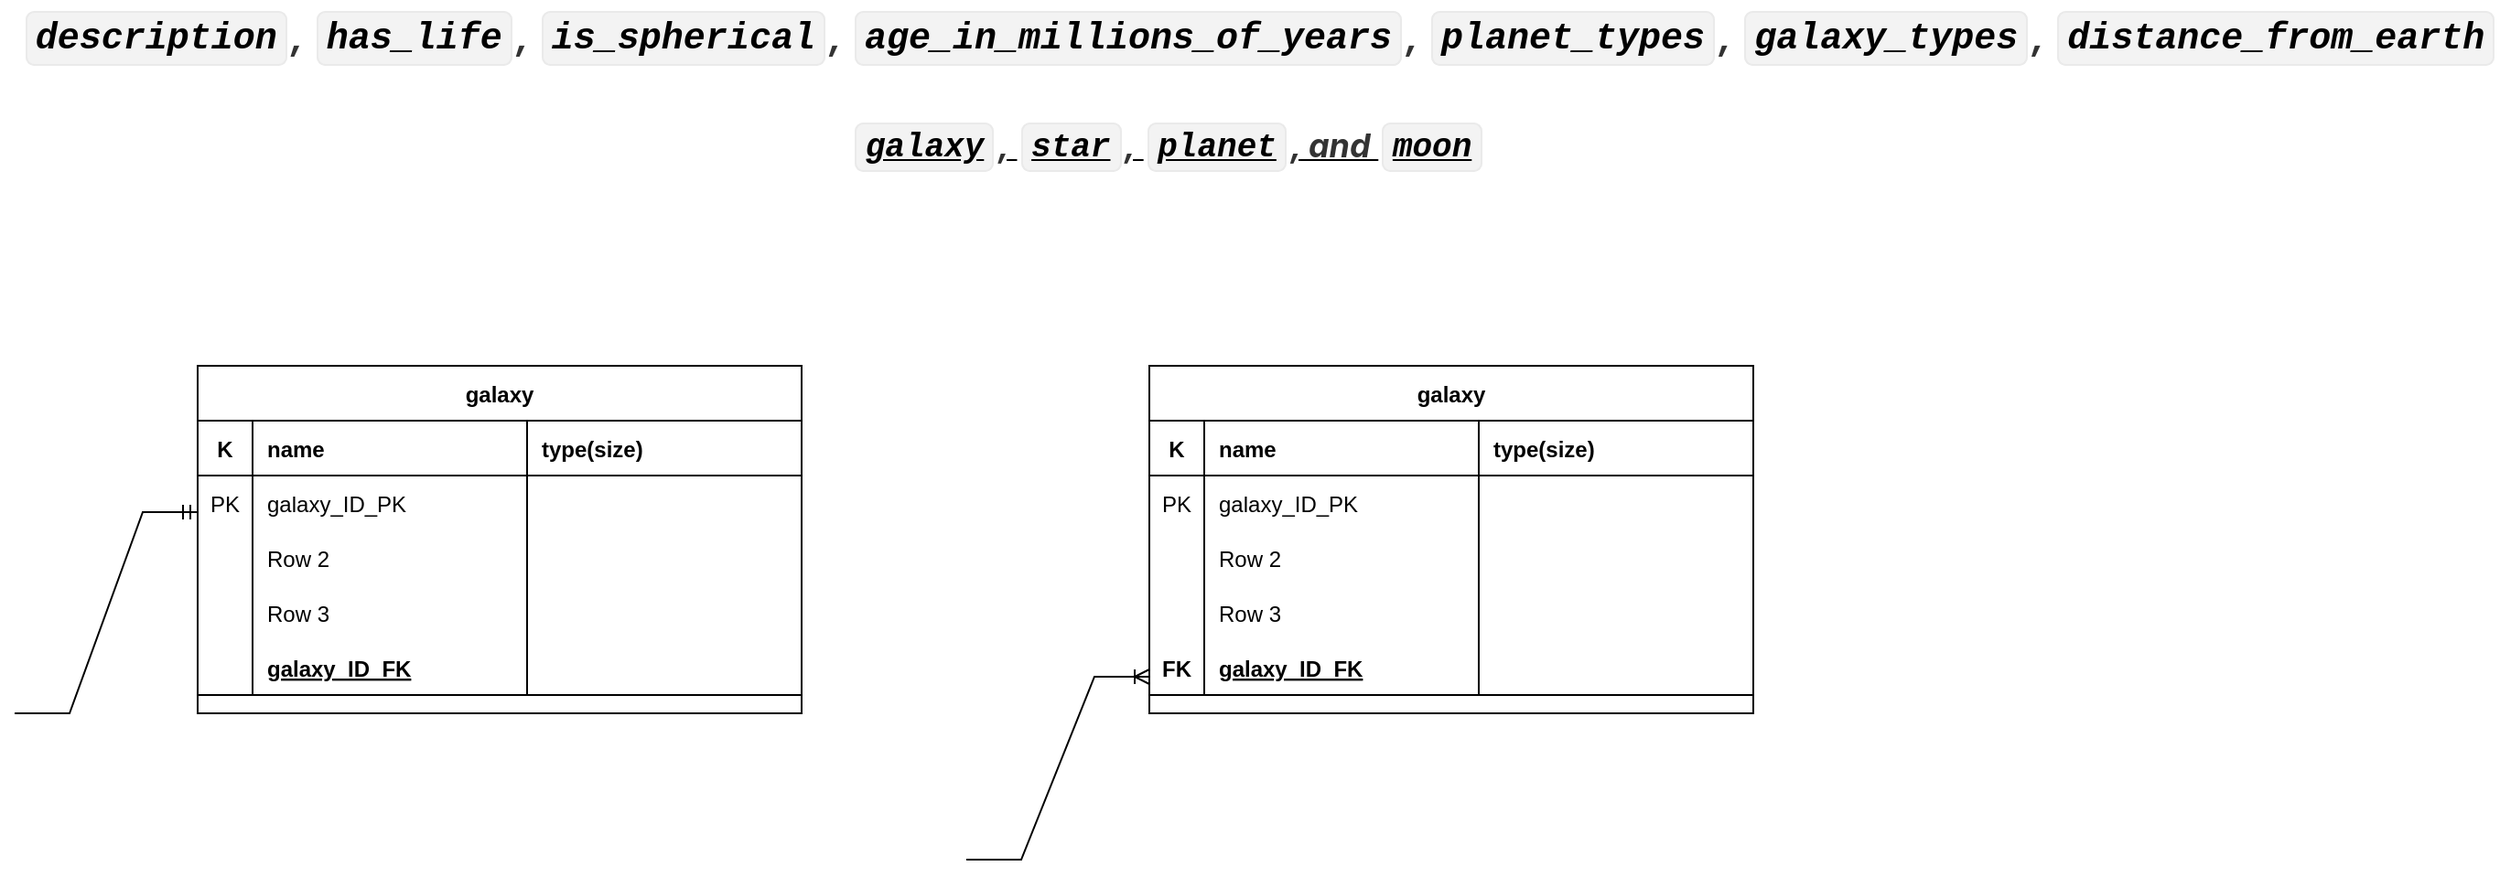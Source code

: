 <mxfile version="20.2.7" type="github">
  <diagram id="uotSILnn2XqaB6oI9mt4" name="Page-1">
    <mxGraphModel dx="1865" dy="579" grid="1" gridSize="10" guides="1" tooltips="1" connect="1" arrows="1" fold="1" page="1" pageScale="1" pageWidth="827" pageHeight="1169" math="0" shadow="0">
      <root>
        <mxCell id="0" />
        <mxCell id="1" parent="0" />
        <mxCell id="g8Bvd32QQFG1Y6l2gwTf-1" value="galaxy" style="shape=table;startSize=30;container=1;collapsible=1;childLayout=tableLayout;fixedRows=1;rowLines=0;fontStyle=1;align=center;resizeLast=1;" vertex="1" parent="1">
          <mxGeometry x="-360" y="230" width="330" height="190" as="geometry" />
        </mxCell>
        <mxCell id="g8Bvd32QQFG1Y6l2gwTf-2" value="" style="shape=tableRow;horizontal=0;startSize=0;swimlaneHead=0;swimlaneBody=0;fillColor=none;collapsible=0;dropTarget=0;points=[[0,0.5],[1,0.5]];portConstraint=eastwest;top=0;left=0;right=0;bottom=1;" vertex="1" parent="g8Bvd32QQFG1Y6l2gwTf-1">
          <mxGeometry y="30" width="330" height="30" as="geometry" />
        </mxCell>
        <mxCell id="g8Bvd32QQFG1Y6l2gwTf-3" value="K" style="shape=partialRectangle;connectable=0;fillColor=none;top=0;left=0;bottom=0;right=0;fontStyle=1;overflow=hidden;" vertex="1" parent="g8Bvd32QQFG1Y6l2gwTf-2">
          <mxGeometry width="30" height="30" as="geometry">
            <mxRectangle width="30" height="30" as="alternateBounds" />
          </mxGeometry>
        </mxCell>
        <mxCell id="g8Bvd32QQFG1Y6l2gwTf-4" value="name" style="shape=partialRectangle;connectable=0;fillColor=none;top=0;left=0;bottom=0;right=0;align=left;spacingLeft=6;fontStyle=1;overflow=hidden;" vertex="1" parent="g8Bvd32QQFG1Y6l2gwTf-2">
          <mxGeometry x="30" width="150" height="30" as="geometry">
            <mxRectangle width="150" height="30" as="alternateBounds" />
          </mxGeometry>
        </mxCell>
        <mxCell id="g8Bvd32QQFG1Y6l2gwTf-19" value="type(size)" style="shape=partialRectangle;connectable=0;fillColor=none;top=0;left=0;bottom=0;right=0;align=left;spacingLeft=6;fontStyle=1;overflow=hidden;" vertex="1" parent="g8Bvd32QQFG1Y6l2gwTf-2">
          <mxGeometry x="180" width="150" height="30" as="geometry">
            <mxRectangle width="150" height="30" as="alternateBounds" />
          </mxGeometry>
        </mxCell>
        <mxCell id="g8Bvd32QQFG1Y6l2gwTf-5" value="" style="shape=tableRow;horizontal=0;startSize=0;swimlaneHead=0;swimlaneBody=0;fillColor=none;collapsible=0;dropTarget=0;points=[[0,0.5],[1,0.5]];portConstraint=eastwest;top=0;left=0;right=0;bottom=0;" vertex="1" parent="g8Bvd32QQFG1Y6l2gwTf-1">
          <mxGeometry y="60" width="330" height="30" as="geometry" />
        </mxCell>
        <mxCell id="g8Bvd32QQFG1Y6l2gwTf-6" value="PK" style="shape=partialRectangle;connectable=0;fillColor=none;top=0;left=0;bottom=0;right=0;editable=1;overflow=hidden;" vertex="1" parent="g8Bvd32QQFG1Y6l2gwTf-5">
          <mxGeometry width="30" height="30" as="geometry">
            <mxRectangle width="30" height="30" as="alternateBounds" />
          </mxGeometry>
        </mxCell>
        <mxCell id="g8Bvd32QQFG1Y6l2gwTf-7" value="galaxy_ID_PK" style="shape=partialRectangle;connectable=0;fillColor=none;top=0;left=0;bottom=0;right=0;align=left;spacingLeft=6;overflow=hidden;" vertex="1" parent="g8Bvd32QQFG1Y6l2gwTf-5">
          <mxGeometry x="30" width="150" height="30" as="geometry">
            <mxRectangle width="150" height="30" as="alternateBounds" />
          </mxGeometry>
        </mxCell>
        <mxCell id="g8Bvd32QQFG1Y6l2gwTf-20" style="shape=partialRectangle;connectable=0;fillColor=none;top=0;left=0;bottom=0;right=0;align=left;spacingLeft=6;overflow=hidden;" vertex="1" parent="g8Bvd32QQFG1Y6l2gwTf-5">
          <mxGeometry x="180" width="150" height="30" as="geometry">
            <mxRectangle width="150" height="30" as="alternateBounds" />
          </mxGeometry>
        </mxCell>
        <mxCell id="g8Bvd32QQFG1Y6l2gwTf-8" value="" style="shape=tableRow;horizontal=0;startSize=0;swimlaneHead=0;swimlaneBody=0;fillColor=none;collapsible=0;dropTarget=0;points=[[0,0.5],[1,0.5]];portConstraint=eastwest;top=0;left=0;right=0;bottom=0;" vertex="1" parent="g8Bvd32QQFG1Y6l2gwTf-1">
          <mxGeometry y="90" width="330" height="30" as="geometry" />
        </mxCell>
        <mxCell id="g8Bvd32QQFG1Y6l2gwTf-9" value="" style="shape=partialRectangle;connectable=0;fillColor=none;top=0;left=0;bottom=0;right=0;editable=1;overflow=hidden;" vertex="1" parent="g8Bvd32QQFG1Y6l2gwTf-8">
          <mxGeometry width="30" height="30" as="geometry">
            <mxRectangle width="30" height="30" as="alternateBounds" />
          </mxGeometry>
        </mxCell>
        <mxCell id="g8Bvd32QQFG1Y6l2gwTf-10" value="Row 2" style="shape=partialRectangle;connectable=0;fillColor=none;top=0;left=0;bottom=0;right=0;align=left;spacingLeft=6;overflow=hidden;" vertex="1" parent="g8Bvd32QQFG1Y6l2gwTf-8">
          <mxGeometry x="30" width="150" height="30" as="geometry">
            <mxRectangle width="150" height="30" as="alternateBounds" />
          </mxGeometry>
        </mxCell>
        <mxCell id="g8Bvd32QQFG1Y6l2gwTf-21" style="shape=partialRectangle;connectable=0;fillColor=none;top=0;left=0;bottom=0;right=0;align=left;spacingLeft=6;overflow=hidden;" vertex="1" parent="g8Bvd32QQFG1Y6l2gwTf-8">
          <mxGeometry x="180" width="150" height="30" as="geometry">
            <mxRectangle width="150" height="30" as="alternateBounds" />
          </mxGeometry>
        </mxCell>
        <mxCell id="g8Bvd32QQFG1Y6l2gwTf-11" value="" style="shape=tableRow;horizontal=0;startSize=0;swimlaneHead=0;swimlaneBody=0;fillColor=none;collapsible=0;dropTarget=0;points=[[0,0.5],[1,0.5]];portConstraint=eastwest;top=0;left=0;right=0;bottom=0;" vertex="1" parent="g8Bvd32QQFG1Y6l2gwTf-1">
          <mxGeometry y="120" width="330" height="30" as="geometry" />
        </mxCell>
        <mxCell id="g8Bvd32QQFG1Y6l2gwTf-12" value="" style="shape=partialRectangle;connectable=0;fillColor=none;top=0;left=0;bottom=0;right=0;editable=1;overflow=hidden;" vertex="1" parent="g8Bvd32QQFG1Y6l2gwTf-11">
          <mxGeometry width="30" height="30" as="geometry">
            <mxRectangle width="30" height="30" as="alternateBounds" />
          </mxGeometry>
        </mxCell>
        <mxCell id="g8Bvd32QQFG1Y6l2gwTf-13" value="Row 3" style="shape=partialRectangle;connectable=0;fillColor=none;top=0;left=0;bottom=0;right=0;align=left;spacingLeft=6;overflow=hidden;" vertex="1" parent="g8Bvd32QQFG1Y6l2gwTf-11">
          <mxGeometry x="30" width="150" height="30" as="geometry">
            <mxRectangle width="150" height="30" as="alternateBounds" />
          </mxGeometry>
        </mxCell>
        <mxCell id="g8Bvd32QQFG1Y6l2gwTf-22" style="shape=partialRectangle;connectable=0;fillColor=none;top=0;left=0;bottom=0;right=0;align=left;spacingLeft=6;overflow=hidden;" vertex="1" parent="g8Bvd32QQFG1Y6l2gwTf-11">
          <mxGeometry x="180" width="150" height="30" as="geometry">
            <mxRectangle width="150" height="30" as="alternateBounds" />
          </mxGeometry>
        </mxCell>
        <mxCell id="g8Bvd32QQFG1Y6l2gwTf-14" value="" style="shape=tableRow;horizontal=0;startSize=0;swimlaneHead=0;swimlaneBody=0;fillColor=none;collapsible=0;dropTarget=0;points=[[0,0.5],[1,0.5]];portConstraint=eastwest;top=0;left=0;right=0;bottom=1;" vertex="1" parent="g8Bvd32QQFG1Y6l2gwTf-1">
          <mxGeometry y="150" width="330" height="30" as="geometry" />
        </mxCell>
        <mxCell id="g8Bvd32QQFG1Y6l2gwTf-15" value="" style="shape=partialRectangle;connectable=0;fillColor=none;top=0;left=0;bottom=0;right=0;fontStyle=1;overflow=hidden;" vertex="1" parent="g8Bvd32QQFG1Y6l2gwTf-14">
          <mxGeometry width="30" height="30" as="geometry">
            <mxRectangle width="30" height="30" as="alternateBounds" />
          </mxGeometry>
        </mxCell>
        <mxCell id="g8Bvd32QQFG1Y6l2gwTf-16" value="galaxy_ID_FK" style="shape=partialRectangle;connectable=0;fillColor=none;top=0;left=0;bottom=0;right=0;align=left;spacingLeft=6;fontStyle=5;overflow=hidden;" vertex="1" parent="g8Bvd32QQFG1Y6l2gwTf-14">
          <mxGeometry x="30" width="150" height="30" as="geometry">
            <mxRectangle width="150" height="30" as="alternateBounds" />
          </mxGeometry>
        </mxCell>
        <mxCell id="g8Bvd32QQFG1Y6l2gwTf-23" style="shape=partialRectangle;connectable=0;fillColor=none;top=0;left=0;bottom=0;right=0;align=left;spacingLeft=6;fontStyle=5;overflow=hidden;" vertex="1" parent="g8Bvd32QQFG1Y6l2gwTf-14">
          <mxGeometry x="180" width="150" height="30" as="geometry">
            <mxRectangle width="150" height="30" as="alternateBounds" />
          </mxGeometry>
        </mxCell>
        <mxCell id="g8Bvd32QQFG1Y6l2gwTf-17" value="&lt;code style=&quot;font-size: 20px; font-style: italic; font-weight: 700; box-sizing: border-box; font-family: source-code-pro, Menlo, Monaco, Consolas, &amp;quot;Courier New&amp;quot;, monospace; margin: 0px 2px; padding: 0.15rem 0.3rem; border: 1px solid rgb(234, 234, 234); background-color: rgba(27, 31, 35, 0.05); border-radius: 0.3rem; text-align: start;&quot;&gt;description&lt;/code&gt;&lt;span style=&quot;font-size: 20px; font-style: italic; font-weight: 700; color: rgb(51, 51, 51); font-family: -apple-system, BlinkMacSystemFont, &amp;quot;Segoe UI&amp;quot;, Roboto, Oxygen, Ubuntu, Cantarell, &amp;quot;Fira Sans&amp;quot;, &amp;quot;Droid Sans&amp;quot;, &amp;quot;Helvetica Neue&amp;quot;, sans-serif; text-align: start; background-color: rgb(255, 255, 255);&quot;&gt;,&amp;nbsp;&lt;/span&gt;&lt;code style=&quot;font-size: 20px; font-style: italic; font-weight: 700; box-sizing: border-box; font-family: source-code-pro, Menlo, Monaco, Consolas, &amp;quot;Courier New&amp;quot;, monospace; margin: 0px 2px; padding: 0.15rem 0.3rem; border: 1px solid rgb(234, 234, 234); background-color: rgba(27, 31, 35, 0.05); border-radius: 0.3rem; text-align: start;&quot;&gt;has_life&lt;/code&gt;&lt;span style=&quot;font-size: 20px; font-style: italic; font-weight: 700; color: rgb(51, 51, 51); font-family: -apple-system, BlinkMacSystemFont, &amp;quot;Segoe UI&amp;quot;, Roboto, Oxygen, Ubuntu, Cantarell, &amp;quot;Fira Sans&amp;quot;, &amp;quot;Droid Sans&amp;quot;, &amp;quot;Helvetica Neue&amp;quot;, sans-serif; text-align: start; background-color: rgb(255, 255, 255);&quot;&gt;,&amp;nbsp;&lt;/span&gt;&lt;code style=&quot;font-size: 20px; font-style: italic; font-weight: 700; box-sizing: border-box; font-family: source-code-pro, Menlo, Monaco, Consolas, &amp;quot;Courier New&amp;quot;, monospace; margin: 0px 2px; padding: 0.15rem 0.3rem; border: 1px solid rgb(234, 234, 234); background-color: rgba(27, 31, 35, 0.05); border-radius: 0.3rem; text-align: start;&quot;&gt;is_spherical&lt;/code&gt;&lt;span style=&quot;font-size: 20px; font-style: italic; font-weight: 700; color: rgb(51, 51, 51); font-family: -apple-system, BlinkMacSystemFont, &amp;quot;Segoe UI&amp;quot;, Roboto, Oxygen, Ubuntu, Cantarell, &amp;quot;Fira Sans&amp;quot;, &amp;quot;Droid Sans&amp;quot;, &amp;quot;Helvetica Neue&amp;quot;, sans-serif; text-align: start; background-color: rgb(255, 255, 255);&quot;&gt;,&amp;nbsp;&lt;/span&gt;&lt;code style=&quot;font-size: 20px; font-style: italic; font-weight: 700; box-sizing: border-box; font-family: source-code-pro, Menlo, Monaco, Consolas, &amp;quot;Courier New&amp;quot;, monospace; margin: 0px 2px; padding: 0.15rem 0.3rem; border: 1px solid rgb(234, 234, 234); background-color: rgba(27, 31, 35, 0.05); border-radius: 0.3rem; text-align: start;&quot;&gt;age_in_millions_of_years&lt;/code&gt;&lt;span style=&quot;font-size: 20px; font-style: italic; font-weight: 700; color: rgb(51, 51, 51); font-family: -apple-system, BlinkMacSystemFont, &amp;quot;Segoe UI&amp;quot;, Roboto, Oxygen, Ubuntu, Cantarell, &amp;quot;Fira Sans&amp;quot;, &amp;quot;Droid Sans&amp;quot;, &amp;quot;Helvetica Neue&amp;quot;, sans-serif; text-align: start; background-color: rgb(255, 255, 255);&quot;&gt;,&amp;nbsp;&lt;/span&gt;&lt;code style=&quot;font-size: 20px; font-style: italic; font-weight: 700; box-sizing: border-box; font-family: source-code-pro, Menlo, Monaco, Consolas, &amp;quot;Courier New&amp;quot;, monospace; margin: 0px 2px; padding: 0.15rem 0.3rem; border: 1px solid rgb(234, 234, 234); background-color: rgba(27, 31, 35, 0.05); border-radius: 0.3rem; text-align: start;&quot;&gt;planet_types&lt;/code&gt;&lt;span style=&quot;font-size: 20px; font-style: italic; font-weight: 700; color: rgb(51, 51, 51); font-family: -apple-system, BlinkMacSystemFont, &amp;quot;Segoe UI&amp;quot;, Roboto, Oxygen, Ubuntu, Cantarell, &amp;quot;Fira Sans&amp;quot;, &amp;quot;Droid Sans&amp;quot;, &amp;quot;Helvetica Neue&amp;quot;, sans-serif; text-align: start; background-color: rgb(255, 255, 255);&quot;&gt;,&amp;nbsp;&lt;/span&gt;&lt;code style=&quot;font-size: 20px; font-style: italic; font-weight: 700; box-sizing: border-box; font-family: source-code-pro, Menlo, Monaco, Consolas, &amp;quot;Courier New&amp;quot;, monospace; margin: 0px 2px; padding: 0.15rem 0.3rem; border: 1px solid rgb(234, 234, 234); background-color: rgba(27, 31, 35, 0.05); border-radius: 0.3rem; text-align: start;&quot;&gt;galaxy_types&lt;/code&gt;&lt;span style=&quot;font-size: 20px; font-style: italic; font-weight: 700; color: rgb(51, 51, 51); font-family: -apple-system, BlinkMacSystemFont, &amp;quot;Segoe UI&amp;quot;, Roboto, Oxygen, Ubuntu, Cantarell, &amp;quot;Fira Sans&amp;quot;, &amp;quot;Droid Sans&amp;quot;, &amp;quot;Helvetica Neue&amp;quot;, sans-serif; text-align: start; background-color: rgb(255, 255, 255);&quot;&gt;,&amp;nbsp;&lt;/span&gt;&lt;code style=&quot;font-size: 20px; font-style: italic; font-weight: 700; box-sizing: border-box; font-family: source-code-pro, Menlo, Monaco, Consolas, &amp;quot;Courier New&amp;quot;, monospace; margin: 0px 2px; padding: 0.15rem 0.3rem; border: 1px solid rgb(234, 234, 234); background-color: rgba(27, 31, 35, 0.05); border-radius: 0.3rem; text-align: start;&quot;&gt;distance_from_earth&lt;/code&gt;" style="text;html=1;align=center;verticalAlign=middle;resizable=0;points=[];autosize=1;strokeColor=none;fillColor=none;" vertex="1" parent="1">
          <mxGeometry x="-420" y="30" width="1280" height="40" as="geometry" />
        </mxCell>
        <mxCell id="g8Bvd32QQFG1Y6l2gwTf-18" value="&lt;b style=&quot;font-size: 18px;&quot;&gt;&lt;i&gt;&lt;u&gt;&lt;code style=&quot;box-sizing: border-box; font-family: source-code-pro, Menlo, Monaco, Consolas, &amp;quot;Courier New&amp;quot;, monospace; margin: 0px 2px; padding: 0.15rem 0.3rem; border: 1px solid rgb(234, 234, 234); background-color: rgba(27, 31, 35, 0.05); border-radius: 0.3rem; text-align: left;&quot;&gt;galaxy&lt;/code&gt;&lt;span style=&quot;color: rgb(51, 51, 51); font-family: -apple-system, BlinkMacSystemFont, &amp;quot;Segoe UI&amp;quot;, Roboto, Oxygen, Ubuntu, Cantarell, &amp;quot;Fira Sans&amp;quot;, &amp;quot;Droid Sans&amp;quot;, &amp;quot;Helvetica Neue&amp;quot;, sans-serif; text-align: left; background-color: rgb(255, 255, 255);&quot;&gt;,&amp;nbsp;&lt;/span&gt;&lt;code style=&quot;box-sizing: border-box; font-family: source-code-pro, Menlo, Monaco, Consolas, &amp;quot;Courier New&amp;quot;, monospace; margin: 0px 2px; padding: 0.15rem 0.3rem; border: 1px solid rgb(234, 234, 234); background-color: rgba(27, 31, 35, 0.05); border-radius: 0.3rem; text-align: left;&quot;&gt;star&lt;/code&gt;&lt;span style=&quot;color: rgb(51, 51, 51); font-family: -apple-system, BlinkMacSystemFont, &amp;quot;Segoe UI&amp;quot;, Roboto, Oxygen, Ubuntu, Cantarell, &amp;quot;Fira Sans&amp;quot;, &amp;quot;Droid Sans&amp;quot;, &amp;quot;Helvetica Neue&amp;quot;, sans-serif; text-align: left; background-color: rgb(255, 255, 255);&quot;&gt;,&amp;nbsp;&lt;/span&gt;&lt;code style=&quot;box-sizing: border-box; font-family: source-code-pro, Menlo, Monaco, Consolas, &amp;quot;Courier New&amp;quot;, monospace; margin: 0px 2px; padding: 0.15rem 0.3rem; border: 1px solid rgb(234, 234, 234); background-color: rgba(27, 31, 35, 0.05); border-radius: 0.3rem; text-align: left;&quot;&gt;planet&lt;/code&gt;&lt;span style=&quot;color: rgb(51, 51, 51); font-family: -apple-system, BlinkMacSystemFont, &amp;quot;Segoe UI&amp;quot;, Roboto, Oxygen, Ubuntu, Cantarell, &amp;quot;Fira Sans&amp;quot;, &amp;quot;Droid Sans&amp;quot;, &amp;quot;Helvetica Neue&amp;quot;, sans-serif; text-align: left; background-color: rgb(255, 255, 255);&quot;&gt;, and&amp;nbsp;&lt;/span&gt;&lt;code style=&quot;box-sizing: border-box; font-family: source-code-pro, Menlo, Monaco, Consolas, &amp;quot;Courier New&amp;quot;, monospace; margin: 0px 2px; padding: 0.15rem 0.3rem; border: 1px solid rgb(234, 234, 234); background-color: rgba(27, 31, 35, 0.05); border-radius: 0.3rem; text-align: left;&quot;&gt;moon&lt;/code&gt;&lt;/u&gt;&lt;/i&gt;&lt;/b&gt;" style="text;html=1;align=center;verticalAlign=middle;resizable=0;points=[];autosize=1;strokeColor=none;fillColor=none;" vertex="1" parent="1">
          <mxGeometry x="-5" y="90" width="350" height="40" as="geometry" />
        </mxCell>
        <mxCell id="g8Bvd32QQFG1Y6l2gwTf-24" value="galaxy" style="shape=table;startSize=30;container=1;collapsible=1;childLayout=tableLayout;fixedRows=1;rowLines=0;fontStyle=1;align=center;resizeLast=1;" vertex="1" parent="1">
          <mxGeometry x="160" y="230" width="330" height="190" as="geometry" />
        </mxCell>
        <mxCell id="g8Bvd32QQFG1Y6l2gwTf-25" value="" style="shape=tableRow;horizontal=0;startSize=0;swimlaneHead=0;swimlaneBody=0;fillColor=none;collapsible=0;dropTarget=0;points=[[0,0.5],[1,0.5]];portConstraint=eastwest;top=0;left=0;right=0;bottom=1;" vertex="1" parent="g8Bvd32QQFG1Y6l2gwTf-24">
          <mxGeometry y="30" width="330" height="30" as="geometry" />
        </mxCell>
        <mxCell id="g8Bvd32QQFG1Y6l2gwTf-26" value="K" style="shape=partialRectangle;connectable=0;fillColor=none;top=0;left=0;bottom=0;right=0;fontStyle=1;overflow=hidden;" vertex="1" parent="g8Bvd32QQFG1Y6l2gwTf-25">
          <mxGeometry width="30" height="30" as="geometry">
            <mxRectangle width="30" height="30" as="alternateBounds" />
          </mxGeometry>
        </mxCell>
        <mxCell id="g8Bvd32QQFG1Y6l2gwTf-27" value="name" style="shape=partialRectangle;connectable=0;fillColor=none;top=0;left=0;bottom=0;right=0;align=left;spacingLeft=6;fontStyle=1;overflow=hidden;" vertex="1" parent="g8Bvd32QQFG1Y6l2gwTf-25">
          <mxGeometry x="30" width="150" height="30" as="geometry">
            <mxRectangle width="150" height="30" as="alternateBounds" />
          </mxGeometry>
        </mxCell>
        <mxCell id="g8Bvd32QQFG1Y6l2gwTf-28" value="type(size)" style="shape=partialRectangle;connectable=0;fillColor=none;top=0;left=0;bottom=0;right=0;align=left;spacingLeft=6;fontStyle=1;overflow=hidden;" vertex="1" parent="g8Bvd32QQFG1Y6l2gwTf-25">
          <mxGeometry x="180" width="150" height="30" as="geometry">
            <mxRectangle width="150" height="30" as="alternateBounds" />
          </mxGeometry>
        </mxCell>
        <mxCell id="g8Bvd32QQFG1Y6l2gwTf-29" value="" style="shape=tableRow;horizontal=0;startSize=0;swimlaneHead=0;swimlaneBody=0;fillColor=none;collapsible=0;dropTarget=0;points=[[0,0.5],[1,0.5]];portConstraint=eastwest;top=0;left=0;right=0;bottom=0;" vertex="1" parent="g8Bvd32QQFG1Y6l2gwTf-24">
          <mxGeometry y="60" width="330" height="30" as="geometry" />
        </mxCell>
        <mxCell id="g8Bvd32QQFG1Y6l2gwTf-30" value="PK" style="shape=partialRectangle;connectable=0;fillColor=none;top=0;left=0;bottom=0;right=0;editable=1;overflow=hidden;" vertex="1" parent="g8Bvd32QQFG1Y6l2gwTf-29">
          <mxGeometry width="30" height="30" as="geometry">
            <mxRectangle width="30" height="30" as="alternateBounds" />
          </mxGeometry>
        </mxCell>
        <mxCell id="g8Bvd32QQFG1Y6l2gwTf-31" value="galaxy_ID_PK" style="shape=partialRectangle;connectable=0;fillColor=none;top=0;left=0;bottom=0;right=0;align=left;spacingLeft=6;overflow=hidden;" vertex="1" parent="g8Bvd32QQFG1Y6l2gwTf-29">
          <mxGeometry x="30" width="150" height="30" as="geometry">
            <mxRectangle width="150" height="30" as="alternateBounds" />
          </mxGeometry>
        </mxCell>
        <mxCell id="g8Bvd32QQFG1Y6l2gwTf-32" style="shape=partialRectangle;connectable=0;fillColor=none;top=0;left=0;bottom=0;right=0;align=left;spacingLeft=6;overflow=hidden;" vertex="1" parent="g8Bvd32QQFG1Y6l2gwTf-29">
          <mxGeometry x="180" width="150" height="30" as="geometry">
            <mxRectangle width="150" height="30" as="alternateBounds" />
          </mxGeometry>
        </mxCell>
        <mxCell id="g8Bvd32QQFG1Y6l2gwTf-33" value="" style="shape=tableRow;horizontal=0;startSize=0;swimlaneHead=0;swimlaneBody=0;fillColor=none;collapsible=0;dropTarget=0;points=[[0,0.5],[1,0.5]];portConstraint=eastwest;top=0;left=0;right=0;bottom=0;" vertex="1" parent="g8Bvd32QQFG1Y6l2gwTf-24">
          <mxGeometry y="90" width="330" height="30" as="geometry" />
        </mxCell>
        <mxCell id="g8Bvd32QQFG1Y6l2gwTf-34" value="" style="shape=partialRectangle;connectable=0;fillColor=none;top=0;left=0;bottom=0;right=0;editable=1;overflow=hidden;" vertex="1" parent="g8Bvd32QQFG1Y6l2gwTf-33">
          <mxGeometry width="30" height="30" as="geometry">
            <mxRectangle width="30" height="30" as="alternateBounds" />
          </mxGeometry>
        </mxCell>
        <mxCell id="g8Bvd32QQFG1Y6l2gwTf-35" value="Row 2" style="shape=partialRectangle;connectable=0;fillColor=none;top=0;left=0;bottom=0;right=0;align=left;spacingLeft=6;overflow=hidden;" vertex="1" parent="g8Bvd32QQFG1Y6l2gwTf-33">
          <mxGeometry x="30" width="150" height="30" as="geometry">
            <mxRectangle width="150" height="30" as="alternateBounds" />
          </mxGeometry>
        </mxCell>
        <mxCell id="g8Bvd32QQFG1Y6l2gwTf-36" style="shape=partialRectangle;connectable=0;fillColor=none;top=0;left=0;bottom=0;right=0;align=left;spacingLeft=6;overflow=hidden;" vertex="1" parent="g8Bvd32QQFG1Y6l2gwTf-33">
          <mxGeometry x="180" width="150" height="30" as="geometry">
            <mxRectangle width="150" height="30" as="alternateBounds" />
          </mxGeometry>
        </mxCell>
        <mxCell id="g8Bvd32QQFG1Y6l2gwTf-37" value="" style="shape=tableRow;horizontal=0;startSize=0;swimlaneHead=0;swimlaneBody=0;fillColor=none;collapsible=0;dropTarget=0;points=[[0,0.5],[1,0.5]];portConstraint=eastwest;top=0;left=0;right=0;bottom=0;" vertex="1" parent="g8Bvd32QQFG1Y6l2gwTf-24">
          <mxGeometry y="120" width="330" height="30" as="geometry" />
        </mxCell>
        <mxCell id="g8Bvd32QQFG1Y6l2gwTf-38" value="" style="shape=partialRectangle;connectable=0;fillColor=none;top=0;left=0;bottom=0;right=0;editable=1;overflow=hidden;" vertex="1" parent="g8Bvd32QQFG1Y6l2gwTf-37">
          <mxGeometry width="30" height="30" as="geometry">
            <mxRectangle width="30" height="30" as="alternateBounds" />
          </mxGeometry>
        </mxCell>
        <mxCell id="g8Bvd32QQFG1Y6l2gwTf-39" value="Row 3" style="shape=partialRectangle;connectable=0;fillColor=none;top=0;left=0;bottom=0;right=0;align=left;spacingLeft=6;overflow=hidden;" vertex="1" parent="g8Bvd32QQFG1Y6l2gwTf-37">
          <mxGeometry x="30" width="150" height="30" as="geometry">
            <mxRectangle width="150" height="30" as="alternateBounds" />
          </mxGeometry>
        </mxCell>
        <mxCell id="g8Bvd32QQFG1Y6l2gwTf-40" style="shape=partialRectangle;connectable=0;fillColor=none;top=0;left=0;bottom=0;right=0;align=left;spacingLeft=6;overflow=hidden;" vertex="1" parent="g8Bvd32QQFG1Y6l2gwTf-37">
          <mxGeometry x="180" width="150" height="30" as="geometry">
            <mxRectangle width="150" height="30" as="alternateBounds" />
          </mxGeometry>
        </mxCell>
        <mxCell id="g8Bvd32QQFG1Y6l2gwTf-41" value="" style="shape=tableRow;horizontal=0;startSize=0;swimlaneHead=0;swimlaneBody=0;fillColor=none;collapsible=0;dropTarget=0;points=[[0,0.5],[1,0.5]];portConstraint=eastwest;top=0;left=0;right=0;bottom=1;" vertex="1" parent="g8Bvd32QQFG1Y6l2gwTf-24">
          <mxGeometry y="150" width="330" height="30" as="geometry" />
        </mxCell>
        <mxCell id="g8Bvd32QQFG1Y6l2gwTf-42" value="FK" style="shape=partialRectangle;connectable=0;fillColor=none;top=0;left=0;bottom=0;right=0;fontStyle=1;overflow=hidden;" vertex="1" parent="g8Bvd32QQFG1Y6l2gwTf-41">
          <mxGeometry width="30" height="30" as="geometry">
            <mxRectangle width="30" height="30" as="alternateBounds" />
          </mxGeometry>
        </mxCell>
        <mxCell id="g8Bvd32QQFG1Y6l2gwTf-43" value="galaxy_ID_FK" style="shape=partialRectangle;connectable=0;fillColor=none;top=0;left=0;bottom=0;right=0;align=left;spacingLeft=6;fontStyle=5;overflow=hidden;" vertex="1" parent="g8Bvd32QQFG1Y6l2gwTf-41">
          <mxGeometry x="30" width="150" height="30" as="geometry">
            <mxRectangle width="150" height="30" as="alternateBounds" />
          </mxGeometry>
        </mxCell>
        <mxCell id="g8Bvd32QQFG1Y6l2gwTf-44" style="shape=partialRectangle;connectable=0;fillColor=none;top=0;left=0;bottom=0;right=0;align=left;spacingLeft=6;fontStyle=5;overflow=hidden;" vertex="1" parent="g8Bvd32QQFG1Y6l2gwTf-41">
          <mxGeometry x="180" width="150" height="30" as="geometry">
            <mxRectangle width="150" height="30" as="alternateBounds" />
          </mxGeometry>
        </mxCell>
        <mxCell id="g8Bvd32QQFG1Y6l2gwTf-45" value="" style="edgeStyle=entityRelationEdgeStyle;fontSize=12;html=1;endArrow=ERoneToMany;rounded=0;strokeColor=#000000;" edge="1" parent="1">
          <mxGeometry width="100" height="100" relative="1" as="geometry">
            <mxPoint x="60" y="500" as="sourcePoint" />
            <mxPoint x="160" y="400" as="targetPoint" />
          </mxGeometry>
        </mxCell>
        <mxCell id="g8Bvd32QQFG1Y6l2gwTf-46" value="" style="edgeStyle=entityRelationEdgeStyle;fontSize=12;html=1;endArrow=ERmandOne;rounded=0;" edge="1" parent="1">
          <mxGeometry width="100" height="100" relative="1" as="geometry">
            <mxPoint x="-460" y="420" as="sourcePoint" />
            <mxPoint x="-360" y="310" as="targetPoint" />
          </mxGeometry>
        </mxCell>
      </root>
    </mxGraphModel>
  </diagram>
</mxfile>
